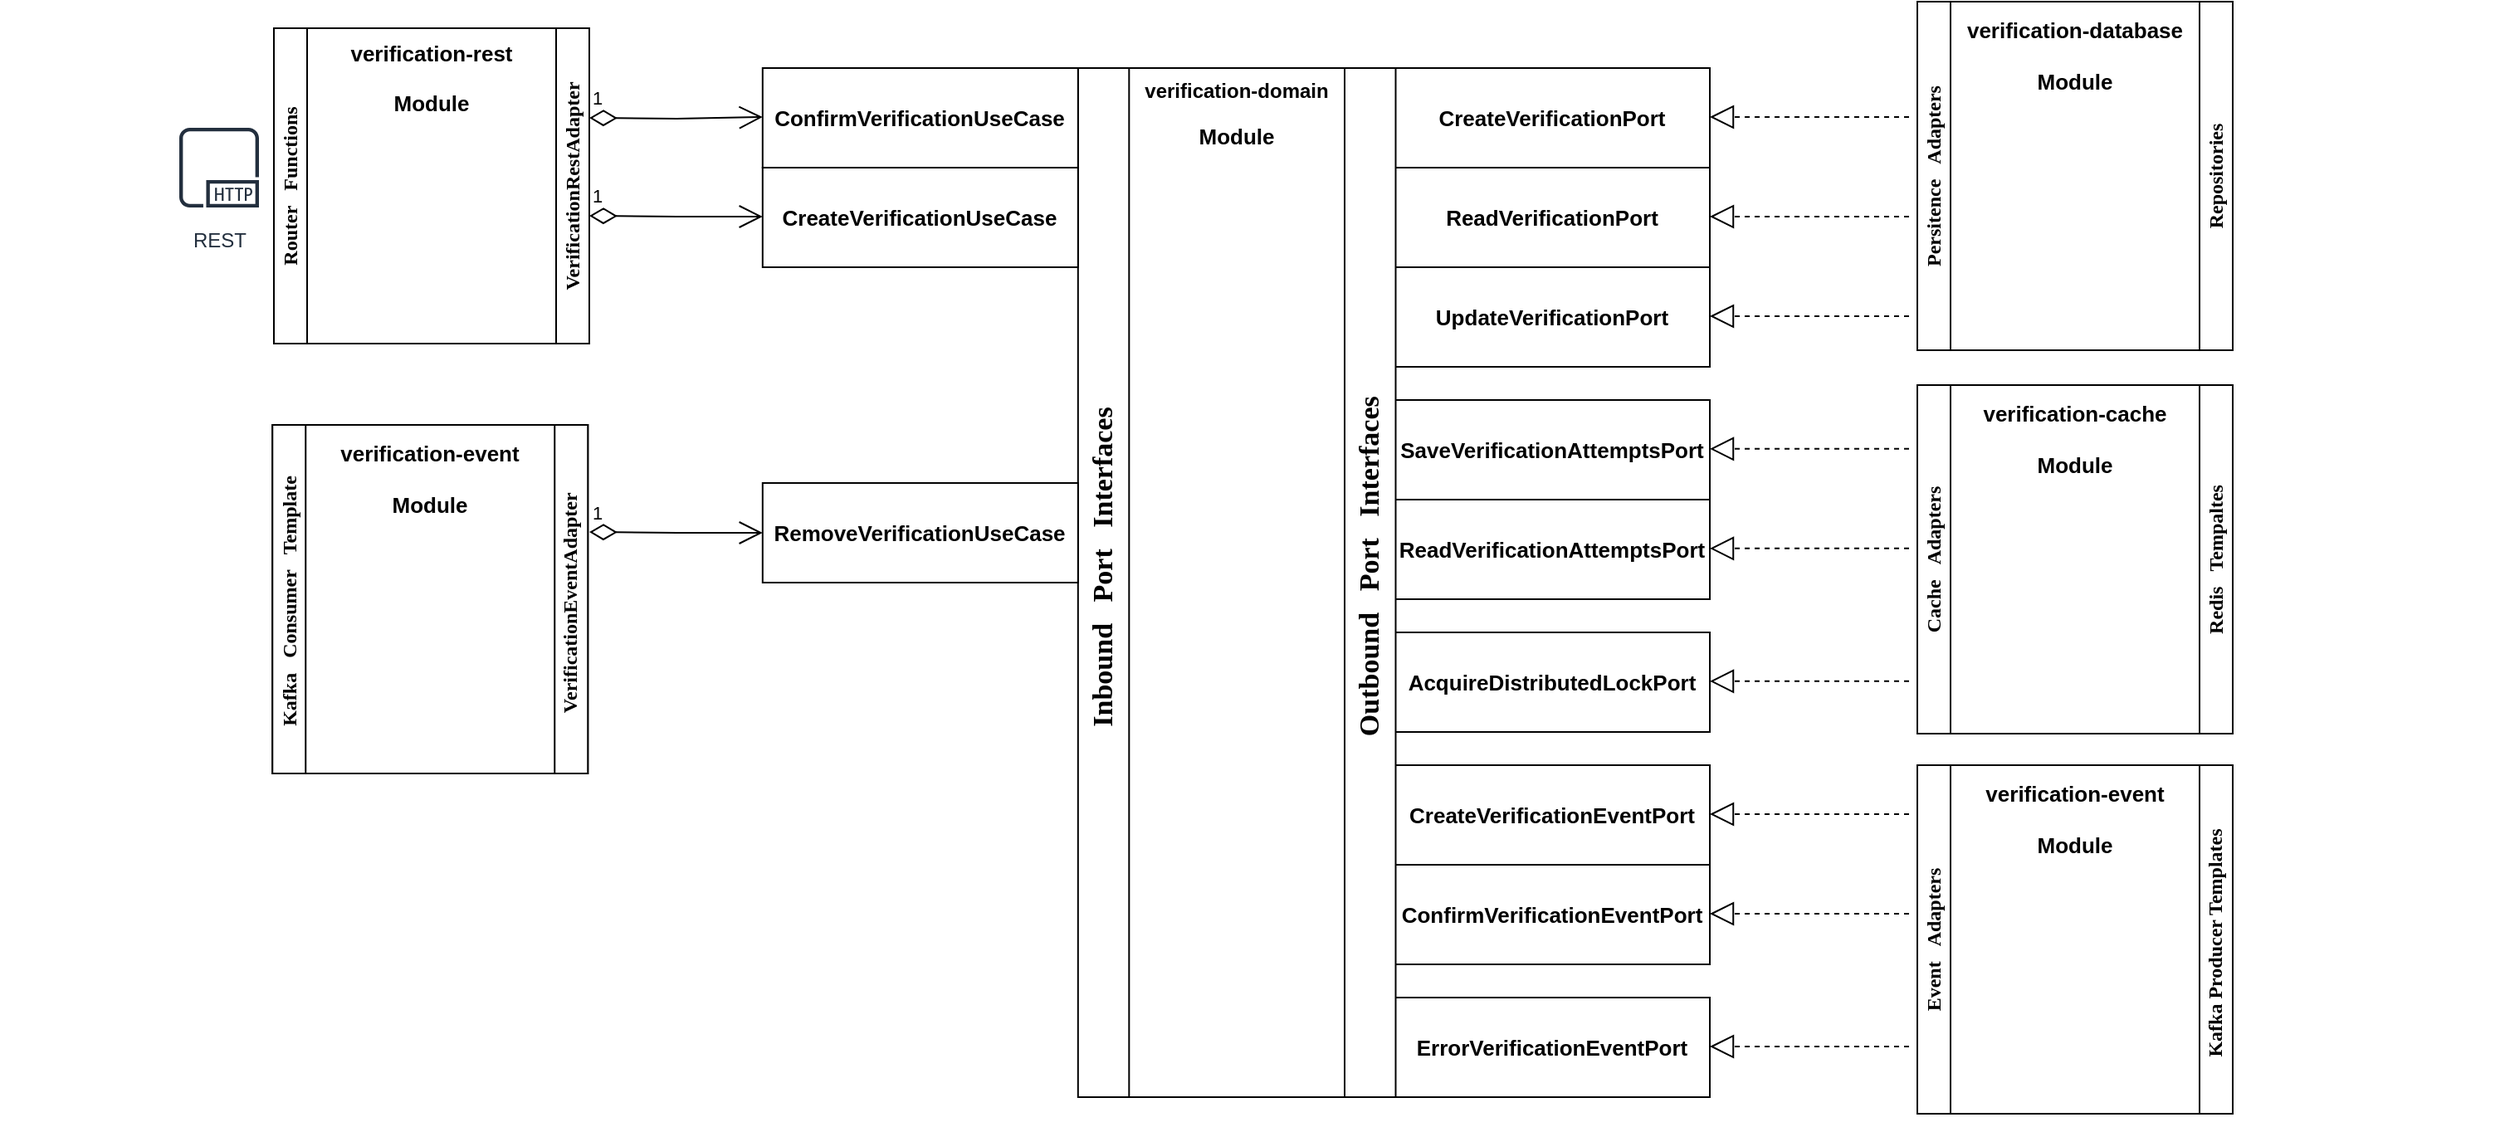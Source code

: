 <mxfile version="21.6.8" type="device">
  <diagram name="Verification-module" id="LJpf0Ta-f9v5kYPrYngO">
    <mxGraphModel dx="2899" dy="1097" grid="1" gridSize="10" guides="1" tooltips="1" connect="1" arrows="1" fold="1" page="1" pageScale="1" pageWidth="850" pageHeight="1100" math="0" shadow="0">
      <root>
        <mxCell id="0" />
        <mxCell id="1" parent="0" />
        <mxCell id="B0VMzJoKe4TUpSzNYnwX-5" value="CreateVerificationPort" style="rounded=0;whiteSpace=wrap;html=1;align=center;fontSize=13;fontStyle=1" vertex="1" parent="1">
          <mxGeometry x="515" y="250" width="190" height="60" as="geometry" />
        </mxCell>
        <mxCell id="B0VMzJoKe4TUpSzNYnwX-6" value="ReadVerificationPort" style="rounded=0;whiteSpace=wrap;html=1;align=center;fontSize=13;fontStyle=1" vertex="1" parent="1">
          <mxGeometry x="515" y="310" width="190" height="60" as="geometry" />
        </mxCell>
        <mxCell id="B0VMzJoKe4TUpSzNYnwX-7" value="UpdateVerificationPort" style="rounded=0;whiteSpace=wrap;html=1;align=center;fontSize=13;fontStyle=1" vertex="1" parent="1">
          <mxGeometry x="515" y="370" width="190" height="60" as="geometry" />
        </mxCell>
        <mxCell id="B0VMzJoKe4TUpSzNYnwX-8" value="SaveVerificationAttemptsPort" style="rounded=0;whiteSpace=wrap;html=1;align=center;fontSize=13;fontStyle=1" vertex="1" parent="1">
          <mxGeometry x="515" y="450" width="190" height="60" as="geometry" />
        </mxCell>
        <mxCell id="B0VMzJoKe4TUpSzNYnwX-10" value="ReadVerificationAttemptsPort" style="rounded=0;whiteSpace=wrap;html=1;align=center;fontSize=13;fontStyle=1" vertex="1" parent="1">
          <mxGeometry x="515" y="510" width="190" height="60" as="geometry" />
        </mxCell>
        <mxCell id="B0VMzJoKe4TUpSzNYnwX-11" value="AcquireDistributedLockPort" style="rounded=0;whiteSpace=wrap;html=1;align=center;fontSize=13;fontStyle=1" vertex="1" parent="1">
          <mxGeometry x="515" y="590" width="190" height="60" as="geometry" />
        </mxCell>
        <mxCell id="B0VMzJoKe4TUpSzNYnwX-12" value="CreateVerificationEventPort" style="rounded=0;whiteSpace=wrap;html=1;align=center;fontSize=13;fontStyle=1" vertex="1" parent="1">
          <mxGeometry x="515" y="670" width="190" height="60" as="geometry" />
        </mxCell>
        <mxCell id="B0VMzJoKe4TUpSzNYnwX-13" value="ConfirmVerificationEventPort" style="rounded=0;whiteSpace=wrap;html=1;align=center;fontSize=13;fontStyle=1" vertex="1" parent="1">
          <mxGeometry x="515" y="730" width="190" height="60" as="geometry" />
        </mxCell>
        <mxCell id="B0VMzJoKe4TUpSzNYnwX-14" value="ErrorVerificationEventPort" style="rounded=0;whiteSpace=wrap;html=1;align=center;fontSize=13;fontStyle=1" vertex="1" parent="1">
          <mxGeometry x="515" y="810" width="190" height="60" as="geometry" />
        </mxCell>
        <mxCell id="B0VMzJoKe4TUpSzNYnwX-27" value="" style="group" vertex="1" connectable="0" parent="1">
          <mxGeometry x="324.41" y="250" width="191.34" height="620" as="geometry" />
        </mxCell>
        <mxCell id="B0VMzJoKe4TUpSzNYnwX-4" value="verification-domain" style="rounded=0;whiteSpace=wrap;html=1;verticalAlign=top;fontStyle=1" vertex="1" parent="B0VMzJoKe4TUpSzNYnwX-27">
          <mxGeometry x="0.59" width="190.0" height="620" as="geometry" />
        </mxCell>
        <mxCell id="B0VMzJoKe4TUpSzNYnwX-23" value="" style="group" vertex="1" connectable="0" parent="B0VMzJoKe4TUpSzNYnwX-27">
          <mxGeometry x="160.59" width="30.75" height="620" as="geometry" />
        </mxCell>
        <mxCell id="B0VMzJoKe4TUpSzNYnwX-16" value="" style="rounded=0;whiteSpace=wrap;html=1;direction=south;" vertex="1" parent="B0VMzJoKe4TUpSzNYnwX-23">
          <mxGeometry width="30.75" height="620" as="geometry" />
        </mxCell>
        <mxCell id="B0VMzJoKe4TUpSzNYnwX-18" value="Outbound&amp;nbsp; &amp;nbsp;Port&amp;nbsp; &amp;nbsp;Interfaces" style="text;html=1;strokeColor=none;fillColor=none;align=center;verticalAlign=middle;whiteSpace=wrap;rounded=0;rotation=270;fontSize=17;fontStyle=1;fontFamily=Verdana;container=0;" vertex="1" parent="B0VMzJoKe4TUpSzNYnwX-23">
          <mxGeometry x="-234.41" y="294.111" width="499.57" height="13.203" as="geometry" />
        </mxCell>
        <mxCell id="B0VMzJoKe4TUpSzNYnwX-24" value="" style="group" vertex="1" connectable="0" parent="B0VMzJoKe4TUpSzNYnwX-27">
          <mxGeometry width="30.75" height="620" as="geometry" />
        </mxCell>
        <mxCell id="B0VMzJoKe4TUpSzNYnwX-25" value="" style="rounded=0;whiteSpace=wrap;html=1;direction=south;" vertex="1" parent="B0VMzJoKe4TUpSzNYnwX-24">
          <mxGeometry width="30.75" height="620" as="geometry" />
        </mxCell>
        <mxCell id="B0VMzJoKe4TUpSzNYnwX-26" value="Inbound&amp;nbsp; &amp;nbsp;Port&amp;nbsp; &amp;nbsp;Interfaces" style="text;html=1;strokeColor=none;fillColor=none;align=center;verticalAlign=middle;whiteSpace=wrap;rounded=0;rotation=270;fontSize=17;fontStyle=1;fontFamily=Verdana;container=0;" vertex="1" parent="B0VMzJoKe4TUpSzNYnwX-24">
          <mxGeometry x="-234.41" y="294.111" width="499.57" height="13.203" as="geometry" />
        </mxCell>
        <mxCell id="B0VMzJoKe4TUpSzNYnwX-103" value="Module" style="text;html=1;strokeColor=none;fillColor=none;align=center;verticalAlign=middle;whiteSpace=wrap;rounded=0;fontSize=13;fontStyle=1" vertex="1" parent="B0VMzJoKe4TUpSzNYnwX-27">
          <mxGeometry x="65.59" y="26" width="60" height="30" as="geometry" />
        </mxCell>
        <mxCell id="B0VMzJoKe4TUpSzNYnwX-28" value="ConfirmVerificationUseCase" style="rounded=0;whiteSpace=wrap;html=1;align=center;fontSize=13;fontStyle=1" vertex="1" parent="1">
          <mxGeometry x="134.41" y="250" width="190" height="60" as="geometry" />
        </mxCell>
        <mxCell id="B0VMzJoKe4TUpSzNYnwX-29" value="CreateVerificationUseCase" style="rounded=0;whiteSpace=wrap;html=1;align=center;fontSize=13;fontStyle=1" vertex="1" parent="1">
          <mxGeometry x="134.41" y="310" width="190" height="60" as="geometry" />
        </mxCell>
        <mxCell id="B0VMzJoKe4TUpSzNYnwX-30" value="RemoveVerificationUseCase" style="rounded=0;whiteSpace=wrap;html=1;align=center;fontSize=13;fontStyle=1" vertex="1" parent="1">
          <mxGeometry x="134.41" y="500" width="190" height="60" as="geometry" />
        </mxCell>
        <mxCell id="B0VMzJoKe4TUpSzNYnwX-33" value="" style="endArrow=block;dashed=1;endFill=0;endSize=12;html=1;rounded=0;" edge="1" parent="1">
          <mxGeometry width="160" relative="1" as="geometry">
            <mxPoint x="825" y="279.5" as="sourcePoint" />
            <mxPoint x="705" y="279.5" as="targetPoint" />
          </mxGeometry>
        </mxCell>
        <mxCell id="B0VMzJoKe4TUpSzNYnwX-35" value="1" style="endArrow=open;html=1;endSize=12;startArrow=diamondThin;startSize=14;startFill=0;edgeStyle=orthogonalEdgeStyle;align=left;verticalAlign=bottom;rounded=0;" edge="1" parent="1">
          <mxGeometry x="-1" y="3" relative="1" as="geometry">
            <mxPoint x="30" y="280" as="sourcePoint" />
            <mxPoint x="134.41" y="279.5" as="targetPoint" />
          </mxGeometry>
        </mxCell>
        <mxCell id="B0VMzJoKe4TUpSzNYnwX-45" value="" style="group" vertex="1" connectable="0" parent="1">
          <mxGeometry x="-160" y="226" width="190" height="190" as="geometry" />
        </mxCell>
        <mxCell id="B0VMzJoKe4TUpSzNYnwX-31" value="" style="rounded=0;whiteSpace=wrap;html=1;align=center;fontSize=13;fontStyle=1" vertex="1" parent="B0VMzJoKe4TUpSzNYnwX-45">
          <mxGeometry width="190" height="190" as="geometry" />
        </mxCell>
        <mxCell id="B0VMzJoKe4TUpSzNYnwX-36" value="verification-rest" style="text;html=1;strokeColor=none;fillColor=none;align=center;verticalAlign=middle;whiteSpace=wrap;rounded=0;fontSize=13;fontStyle=1" vertex="1" parent="B0VMzJoKe4TUpSzNYnwX-45">
          <mxGeometry x="20" width="150" height="30" as="geometry" />
        </mxCell>
        <mxCell id="B0VMzJoKe4TUpSzNYnwX-41" value="" style="group" vertex="1" connectable="0" parent="B0VMzJoKe4TUpSzNYnwX-45">
          <mxGeometry width="20" height="190" as="geometry" />
        </mxCell>
        <mxCell id="B0VMzJoKe4TUpSzNYnwX-39" value="" style="rounded=0;whiteSpace=wrap;html=1;" vertex="1" parent="B0VMzJoKe4TUpSzNYnwX-41">
          <mxGeometry x="1.421e-14" width="20.0" height="190" as="geometry" />
        </mxCell>
        <mxCell id="B0VMzJoKe4TUpSzNYnwX-40" value="Router&amp;nbsp; &amp;nbsp;Functions" style="text;html=1;strokeColor=none;fillColor=none;align=center;verticalAlign=middle;whiteSpace=wrap;rounded=0;rotation=270;fontFamily=Verdana;fontStyle=1" vertex="1" parent="B0VMzJoKe4TUpSzNYnwX-41">
          <mxGeometry x="-70.0" y="83.125" width="160.0" height="23.75" as="geometry" />
        </mxCell>
        <mxCell id="B0VMzJoKe4TUpSzNYnwX-42" value="" style="group" vertex="1" connectable="0" parent="B0VMzJoKe4TUpSzNYnwX-45">
          <mxGeometry x="170" width="20" height="190" as="geometry" />
        </mxCell>
        <mxCell id="B0VMzJoKe4TUpSzNYnwX-43" value="" style="rounded=0;whiteSpace=wrap;html=1;" vertex="1" parent="B0VMzJoKe4TUpSzNYnwX-42">
          <mxGeometry x="1.421e-14" width="20.0" height="190" as="geometry" />
        </mxCell>
        <mxCell id="B0VMzJoKe4TUpSzNYnwX-44" value="VerificationRestAdapter" style="text;html=1;strokeColor=none;fillColor=none;align=center;verticalAlign=middle;whiteSpace=wrap;rounded=0;rotation=270;fontFamily=Verdana;fontStyle=1" vertex="1" parent="B0VMzJoKe4TUpSzNYnwX-42">
          <mxGeometry x="-70.0" y="83.125" width="160.0" height="23.75" as="geometry" />
        </mxCell>
        <mxCell id="B0VMzJoKe4TUpSzNYnwX-101" value="Module" style="text;html=1;strokeColor=none;fillColor=none;align=center;verticalAlign=middle;whiteSpace=wrap;rounded=0;fontSize=13;fontStyle=1" vertex="1" parent="B0VMzJoKe4TUpSzNYnwX-45">
          <mxGeometry x="65" y="30" width="60" height="30" as="geometry" />
        </mxCell>
        <mxCell id="B0VMzJoKe4TUpSzNYnwX-46" value="1" style="endArrow=open;html=1;endSize=12;startArrow=diamondThin;startSize=14;startFill=0;edgeStyle=orthogonalEdgeStyle;align=left;verticalAlign=bottom;rounded=0;" edge="1" parent="1">
          <mxGeometry x="-1" y="3" relative="1" as="geometry">
            <mxPoint x="30" y="339" as="sourcePoint" />
            <mxPoint x="134.41" y="339.5" as="targetPoint" />
          </mxGeometry>
        </mxCell>
        <mxCell id="B0VMzJoKe4TUpSzNYnwX-47" value="" style="group" vertex="1" connectable="0" parent="1">
          <mxGeometry x="830" y="210" width="190" height="210" as="geometry" />
        </mxCell>
        <mxCell id="B0VMzJoKe4TUpSzNYnwX-48" value="" style="rounded=0;whiteSpace=wrap;html=1;align=center;fontSize=13;fontStyle=1" vertex="1" parent="B0VMzJoKe4TUpSzNYnwX-47">
          <mxGeometry width="190" height="210.0" as="geometry" />
        </mxCell>
        <mxCell id="B0VMzJoKe4TUpSzNYnwX-49" value="verification-database" style="text;html=1;strokeColor=none;fillColor=none;align=center;verticalAlign=middle;whiteSpace=wrap;rounded=0;fontSize=13;fontStyle=1" vertex="1" parent="B0VMzJoKe4TUpSzNYnwX-47">
          <mxGeometry x="20" width="150" height="33.158" as="geometry" />
        </mxCell>
        <mxCell id="B0VMzJoKe4TUpSzNYnwX-50" value="" style="group" vertex="1" connectable="0" parent="B0VMzJoKe4TUpSzNYnwX-47">
          <mxGeometry width="20" height="210.0" as="geometry" />
        </mxCell>
        <mxCell id="B0VMzJoKe4TUpSzNYnwX-51" value="" style="rounded=0;whiteSpace=wrap;html=1;" vertex="1" parent="B0VMzJoKe4TUpSzNYnwX-50">
          <mxGeometry x="1.421e-14" width="20.0" height="210.0" as="geometry" />
        </mxCell>
        <mxCell id="B0VMzJoKe4TUpSzNYnwX-52" value="Persitence&amp;nbsp; &amp;nbsp;Adapters" style="text;html=1;strokeColor=none;fillColor=none;align=center;verticalAlign=middle;whiteSpace=wrap;rounded=0;rotation=270;fontFamily=Verdana;fontStyle=1" vertex="1" parent="B0VMzJoKe4TUpSzNYnwX-50">
          <mxGeometry x="-70.0" y="91.875" width="160.0" height="26.25" as="geometry" />
        </mxCell>
        <mxCell id="B0VMzJoKe4TUpSzNYnwX-53" value="" style="group" vertex="1" connectable="0" parent="B0VMzJoKe4TUpSzNYnwX-47">
          <mxGeometry x="170" width="20" height="210.0" as="geometry" />
        </mxCell>
        <mxCell id="B0VMzJoKe4TUpSzNYnwX-54" value="" style="rounded=0;whiteSpace=wrap;html=1;" vertex="1" parent="B0VMzJoKe4TUpSzNYnwX-53">
          <mxGeometry x="1.421e-14" width="20.0" height="210.0" as="geometry" />
        </mxCell>
        <mxCell id="B0VMzJoKe4TUpSzNYnwX-55" value="Repositories" style="text;html=1;strokeColor=none;fillColor=none;align=center;verticalAlign=middle;whiteSpace=wrap;rounded=0;rotation=270;fontFamily=Verdana;fontStyle=1" vertex="1" parent="B0VMzJoKe4TUpSzNYnwX-53">
          <mxGeometry x="-70.0" y="91.875" width="160.0" height="26.25" as="geometry" />
        </mxCell>
        <mxCell id="B0VMzJoKe4TUpSzNYnwX-104" value="Module" style="text;html=1;strokeColor=none;fillColor=none;align=center;verticalAlign=middle;whiteSpace=wrap;rounded=0;fontSize=13;fontStyle=1" vertex="1" parent="B0VMzJoKe4TUpSzNYnwX-47">
          <mxGeometry x="65" y="33.16" width="60" height="30" as="geometry" />
        </mxCell>
        <mxCell id="B0VMzJoKe4TUpSzNYnwX-56" value="" style="endArrow=block;dashed=1;endFill=0;endSize=12;html=1;rounded=0;" edge="1" parent="1">
          <mxGeometry width="160" relative="1" as="geometry">
            <mxPoint x="825" y="339.5" as="sourcePoint" />
            <mxPoint x="705" y="339.5" as="targetPoint" />
          </mxGeometry>
        </mxCell>
        <mxCell id="B0VMzJoKe4TUpSzNYnwX-57" value="" style="endArrow=block;dashed=1;endFill=0;endSize=12;html=1;rounded=0;" edge="1" parent="1">
          <mxGeometry width="160" relative="1" as="geometry">
            <mxPoint x="825" y="399.5" as="sourcePoint" />
            <mxPoint x="705" y="399.5" as="targetPoint" />
          </mxGeometry>
        </mxCell>
        <mxCell id="B0VMzJoKe4TUpSzNYnwX-60" value="REST" style="sketch=0;outlineConnect=0;fontColor=#232F3E;gradientColor=none;strokeColor=#232F3E;fillColor=#ffffff;dashed=0;verticalLabelPosition=bottom;verticalAlign=top;align=center;html=1;fontSize=12;fontStyle=0;aspect=fixed;shape=mxgraph.aws4.resourceIcon;resIcon=mxgraph.aws4.http_protocol;" vertex="1" parent="1">
          <mxGeometry x="-223" y="280" width="60" height="60" as="geometry" />
        </mxCell>
        <mxCell id="B0VMzJoKe4TUpSzNYnwX-62" value="" style="group" vertex="1" connectable="0" parent="1">
          <mxGeometry x="830" y="441" width="190" height="210" as="geometry" />
        </mxCell>
        <mxCell id="B0VMzJoKe4TUpSzNYnwX-63" value="" style="rounded=0;whiteSpace=wrap;html=1;align=center;fontSize=13;fontStyle=1" vertex="1" parent="B0VMzJoKe4TUpSzNYnwX-62">
          <mxGeometry width="190" height="210.0" as="geometry" />
        </mxCell>
        <mxCell id="B0VMzJoKe4TUpSzNYnwX-64" value="verification-cache" style="text;html=1;strokeColor=none;fillColor=none;align=center;verticalAlign=middle;whiteSpace=wrap;rounded=0;fontSize=13;fontStyle=1" vertex="1" parent="B0VMzJoKe4TUpSzNYnwX-62">
          <mxGeometry x="20" width="150" height="33.158" as="geometry" />
        </mxCell>
        <mxCell id="B0VMzJoKe4TUpSzNYnwX-65" value="" style="group" vertex="1" connectable="0" parent="B0VMzJoKe4TUpSzNYnwX-62">
          <mxGeometry width="20" height="210.0" as="geometry" />
        </mxCell>
        <mxCell id="B0VMzJoKe4TUpSzNYnwX-66" value="" style="rounded=0;whiteSpace=wrap;html=1;" vertex="1" parent="B0VMzJoKe4TUpSzNYnwX-65">
          <mxGeometry x="1.421e-14" width="20.0" height="210.0" as="geometry" />
        </mxCell>
        <mxCell id="B0VMzJoKe4TUpSzNYnwX-67" value="Cache&amp;nbsp; &amp;nbsp;Adapters" style="text;html=1;strokeColor=none;fillColor=none;align=center;verticalAlign=middle;whiteSpace=wrap;rounded=0;rotation=270;fontFamily=Verdana;fontStyle=1" vertex="1" parent="B0VMzJoKe4TUpSzNYnwX-65">
          <mxGeometry x="-70.0" y="91.875" width="160.0" height="26.25" as="geometry" />
        </mxCell>
        <mxCell id="B0VMzJoKe4TUpSzNYnwX-68" value="" style="group" vertex="1" connectable="0" parent="B0VMzJoKe4TUpSzNYnwX-62">
          <mxGeometry x="170" width="20" height="210.0" as="geometry" />
        </mxCell>
        <mxCell id="B0VMzJoKe4TUpSzNYnwX-69" value="" style="rounded=0;whiteSpace=wrap;html=1;" vertex="1" parent="B0VMzJoKe4TUpSzNYnwX-68">
          <mxGeometry x="1.421e-14" width="20.0" height="210.0" as="geometry" />
        </mxCell>
        <mxCell id="B0VMzJoKe4TUpSzNYnwX-70" value="Redis&amp;nbsp; &amp;nbsp;Tempaltes" style="text;html=1;strokeColor=none;fillColor=none;align=center;verticalAlign=middle;whiteSpace=wrap;rounded=0;rotation=270;fontFamily=Verdana;fontStyle=1" vertex="1" parent="B0VMzJoKe4TUpSzNYnwX-68">
          <mxGeometry x="-70.0" y="91.875" width="160.0" height="26.25" as="geometry" />
        </mxCell>
        <mxCell id="B0VMzJoKe4TUpSzNYnwX-105" value="Module" style="text;html=1;strokeColor=none;fillColor=none;align=center;verticalAlign=middle;whiteSpace=wrap;rounded=0;fontSize=13;fontStyle=1" vertex="1" parent="B0VMzJoKe4TUpSzNYnwX-62">
          <mxGeometry x="65" y="33.16" width="60" height="30" as="geometry" />
        </mxCell>
        <mxCell id="B0VMzJoKe4TUpSzNYnwX-71" value="" style="shape=image;verticalLabelPosition=bottom;labelBackgroundColor=default;verticalAlign=top;aspect=fixed;imageAspect=0;image=https://upload.wikimedia.org/wikipedia/en/thumb/6/6b/Redis_Logo.svg/1200px-Redis_Logo.svg.png;" vertex="1" parent="1">
          <mxGeometry x="1030" y="516.61" width="129.84" height="43.39" as="geometry" />
        </mxCell>
        <mxCell id="B0VMzJoKe4TUpSzNYnwX-72" value="" style="shape=image;verticalLabelPosition=bottom;labelBackgroundColor=default;verticalAlign=top;aspect=fixed;imageAspect=0;image=https://upload.wikimedia.org/wikipedia/commons/thumb/b/ba/Database-postgres.svg/1200px-Database-postgres.svg.png;" vertex="1" parent="1">
          <mxGeometry x="1030" y="250" width="102.59" height="145" as="geometry" />
        </mxCell>
        <mxCell id="B0VMzJoKe4TUpSzNYnwX-73" value="" style="endArrow=block;dashed=1;endFill=0;endSize=12;html=1;rounded=0;" edge="1" parent="1">
          <mxGeometry width="160" relative="1" as="geometry">
            <mxPoint x="825" y="479.41" as="sourcePoint" />
            <mxPoint x="705" y="479.41" as="targetPoint" />
          </mxGeometry>
        </mxCell>
        <mxCell id="B0VMzJoKe4TUpSzNYnwX-74" value="" style="endArrow=block;dashed=1;endFill=0;endSize=12;html=1;rounded=0;" edge="1" parent="1">
          <mxGeometry width="160" relative="1" as="geometry">
            <mxPoint x="825" y="539.41" as="sourcePoint" />
            <mxPoint x="705" y="539.41" as="targetPoint" />
          </mxGeometry>
        </mxCell>
        <mxCell id="B0VMzJoKe4TUpSzNYnwX-75" value="" style="endArrow=block;dashed=1;endFill=0;endSize=12;html=1;rounded=0;" edge="1" parent="1">
          <mxGeometry width="160" relative="1" as="geometry">
            <mxPoint x="825" y="619.41" as="sourcePoint" />
            <mxPoint x="705" y="619.41" as="targetPoint" />
          </mxGeometry>
        </mxCell>
        <mxCell id="B0VMzJoKe4TUpSzNYnwX-85" value="" style="endArrow=block;dashed=1;endFill=0;endSize=12;html=1;rounded=0;" edge="1" parent="1">
          <mxGeometry width="160" relative="1" as="geometry">
            <mxPoint x="825" y="699.5" as="sourcePoint" />
            <mxPoint x="705" y="699.5" as="targetPoint" />
          </mxGeometry>
        </mxCell>
        <mxCell id="B0VMzJoKe4TUpSzNYnwX-86" value="" style="endArrow=block;dashed=1;endFill=0;endSize=12;html=1;rounded=0;" edge="1" parent="1">
          <mxGeometry width="160" relative="1" as="geometry">
            <mxPoint x="825" y="759.5" as="sourcePoint" />
            <mxPoint x="705" y="759.5" as="targetPoint" />
          </mxGeometry>
        </mxCell>
        <mxCell id="B0VMzJoKe4TUpSzNYnwX-87" value="" style="endArrow=block;dashed=1;endFill=0;endSize=12;html=1;rounded=0;" edge="1" parent="1">
          <mxGeometry width="160" relative="1" as="geometry">
            <mxPoint x="825" y="839.5" as="sourcePoint" />
            <mxPoint x="705" y="839.5" as="targetPoint" />
          </mxGeometry>
        </mxCell>
        <mxCell id="B0VMzJoKe4TUpSzNYnwX-88" value="" style="group" vertex="1" connectable="0" parent="1">
          <mxGeometry x="826.875" y="664.995" width="196.25" height="225" as="geometry" />
        </mxCell>
        <mxCell id="B0VMzJoKe4TUpSzNYnwX-77" value="" style="rounded=0;whiteSpace=wrap;html=1;align=center;fontSize=13;fontStyle=1" vertex="1" parent="B0VMzJoKe4TUpSzNYnwX-88">
          <mxGeometry x="3.125" y="5.005" width="190" height="210.0" as="geometry" />
        </mxCell>
        <mxCell id="B0VMzJoKe4TUpSzNYnwX-78" value="verification-event" style="text;html=1;strokeColor=none;fillColor=none;align=center;verticalAlign=middle;whiteSpace=wrap;rounded=0;fontSize=13;fontStyle=1" vertex="1" parent="B0VMzJoKe4TUpSzNYnwX-88">
          <mxGeometry x="23.125" y="5.005" width="150" height="33.158" as="geometry" />
        </mxCell>
        <mxCell id="B0VMzJoKe4TUpSzNYnwX-80" value="" style="rounded=0;whiteSpace=wrap;html=1;" vertex="1" parent="B0VMzJoKe4TUpSzNYnwX-88">
          <mxGeometry x="3.125" y="5.005" width="20.0" height="210.0" as="geometry" />
        </mxCell>
        <mxCell id="B0VMzJoKe4TUpSzNYnwX-81" value="Event&amp;nbsp; &amp;nbsp;Adapters" style="text;html=1;strokeColor=none;fillColor=none;align=center;verticalAlign=middle;whiteSpace=wrap;rounded=0;rotation=270;fontFamily=Verdana;fontStyle=1" vertex="1" parent="B0VMzJoKe4TUpSzNYnwX-88">
          <mxGeometry x="-66.875" y="96.88" width="160.0" height="26.25" as="geometry" />
        </mxCell>
        <mxCell id="B0VMzJoKe4TUpSzNYnwX-83" value="" style="rounded=0;whiteSpace=wrap;html=1;" vertex="1" parent="B0VMzJoKe4TUpSzNYnwX-88">
          <mxGeometry x="173.125" y="5.005" width="20.0" height="210.0" as="geometry" />
        </mxCell>
        <mxCell id="B0VMzJoKe4TUpSzNYnwX-84" value="Kafka Producer Templates" style="text;html=1;strokeColor=none;fillColor=none;align=center;verticalAlign=middle;whiteSpace=wrap;rounded=0;rotation=270;fontFamily=Verdana;fontStyle=1" vertex="1" parent="B0VMzJoKe4TUpSzNYnwX-88">
          <mxGeometry x="70.625" y="99.375" width="225" height="26.25" as="geometry" />
        </mxCell>
        <mxCell id="B0VMzJoKe4TUpSzNYnwX-106" value="Module" style="text;html=1;strokeColor=none;fillColor=none;align=center;verticalAlign=middle;whiteSpace=wrap;rounded=0;fontSize=13;fontStyle=1" vertex="1" parent="B0VMzJoKe4TUpSzNYnwX-88">
          <mxGeometry x="68.125" y="38.165" width="60" height="30" as="geometry" />
        </mxCell>
        <mxCell id="B0VMzJoKe4TUpSzNYnwX-91" value="" style="shape=image;verticalLabelPosition=bottom;labelBackgroundColor=default;verticalAlign=top;aspect=fixed;imageAspect=0;image=https://www.stonebranch.com/integration-hub/media/9e/7b/ff/1636467322/Kafka_Vendor_Product_Logo.svg;" vertex="1" parent="1">
          <mxGeometry x="1009.92" y="696.67" width="170" height="113.33" as="geometry" />
        </mxCell>
        <mxCell id="B0VMzJoKe4TUpSzNYnwX-92" value="" style="group" vertex="1" connectable="0" parent="1">
          <mxGeometry x="-163.995" y="459.995" width="196.25" height="225" as="geometry" />
        </mxCell>
        <mxCell id="B0VMzJoKe4TUpSzNYnwX-93" value="" style="rounded=0;whiteSpace=wrap;html=1;align=center;fontSize=13;fontStyle=1" vertex="1" parent="B0VMzJoKe4TUpSzNYnwX-92">
          <mxGeometry x="3.125" y="5.005" width="190" height="210.0" as="geometry" />
        </mxCell>
        <mxCell id="B0VMzJoKe4TUpSzNYnwX-94" value="verification-event" style="text;html=1;strokeColor=none;fillColor=none;align=center;verticalAlign=middle;whiteSpace=wrap;rounded=0;fontSize=13;fontStyle=1" vertex="1" parent="B0VMzJoKe4TUpSzNYnwX-92">
          <mxGeometry x="23.125" y="5.005" width="150" height="33.158" as="geometry" />
        </mxCell>
        <mxCell id="B0VMzJoKe4TUpSzNYnwX-95" value="" style="rounded=0;whiteSpace=wrap;html=1;" vertex="1" parent="B0VMzJoKe4TUpSzNYnwX-92">
          <mxGeometry x="3.125" y="5.005" width="20.0" height="210.0" as="geometry" />
        </mxCell>
        <mxCell id="B0VMzJoKe4TUpSzNYnwX-96" value="Kafka&amp;nbsp; &amp;nbsp;Consumer&amp;nbsp; &amp;nbsp;Template" style="text;html=1;strokeColor=none;fillColor=none;align=center;verticalAlign=middle;whiteSpace=wrap;rounded=0;rotation=270;fontFamily=Verdana;fontStyle=1" vertex="1" parent="B0VMzJoKe4TUpSzNYnwX-92">
          <mxGeometry x="-90.71" y="97.73" width="207.66" height="26.25" as="geometry" />
        </mxCell>
        <mxCell id="B0VMzJoKe4TUpSzNYnwX-97" value="" style="rounded=0;whiteSpace=wrap;html=1;" vertex="1" parent="B0VMzJoKe4TUpSzNYnwX-92">
          <mxGeometry x="173.125" y="5.005" width="20.0" height="210.0" as="geometry" />
        </mxCell>
        <mxCell id="B0VMzJoKe4TUpSzNYnwX-98" value="VerificationEventAdapter" style="text;html=1;strokeColor=none;fillColor=none;align=center;verticalAlign=middle;whiteSpace=wrap;rounded=0;rotation=270;fontFamily=Verdana;fontStyle=1" vertex="1" parent="B0VMzJoKe4TUpSzNYnwX-92">
          <mxGeometry x="70.625" y="99.375" width="225" height="26.25" as="geometry" />
        </mxCell>
        <mxCell id="B0VMzJoKe4TUpSzNYnwX-102" value="Module" style="text;html=1;strokeColor=none;fillColor=none;align=center;verticalAlign=middle;whiteSpace=wrap;rounded=0;fontSize=13;fontStyle=1" vertex="1" parent="B0VMzJoKe4TUpSzNYnwX-92">
          <mxGeometry x="68.125" y="38.165" width="60" height="30" as="geometry" />
        </mxCell>
        <mxCell id="B0VMzJoKe4TUpSzNYnwX-99" value="" style="shape=image;verticalLabelPosition=bottom;labelBackgroundColor=default;verticalAlign=top;aspect=fixed;imageAspect=0;image=https://www.stonebranch.com/integration-hub/media/9e/7b/ff/1636467322/Kafka_Vendor_Product_Logo.svg;" vertex="1" parent="1">
          <mxGeometry x="-325" y="493" width="170" height="113.33" as="geometry" />
        </mxCell>
        <mxCell id="B0VMzJoKe4TUpSzNYnwX-100" value="1" style="endArrow=open;html=1;endSize=12;startArrow=diamondThin;startSize=14;startFill=0;edgeStyle=orthogonalEdgeStyle;align=left;verticalAlign=bottom;rounded=0;" edge="1" parent="1">
          <mxGeometry x="-1" y="3" relative="1" as="geometry">
            <mxPoint x="30" y="529.5" as="sourcePoint" />
            <mxPoint x="134.41" y="530" as="targetPoint" />
          </mxGeometry>
        </mxCell>
      </root>
    </mxGraphModel>
  </diagram>
</mxfile>
